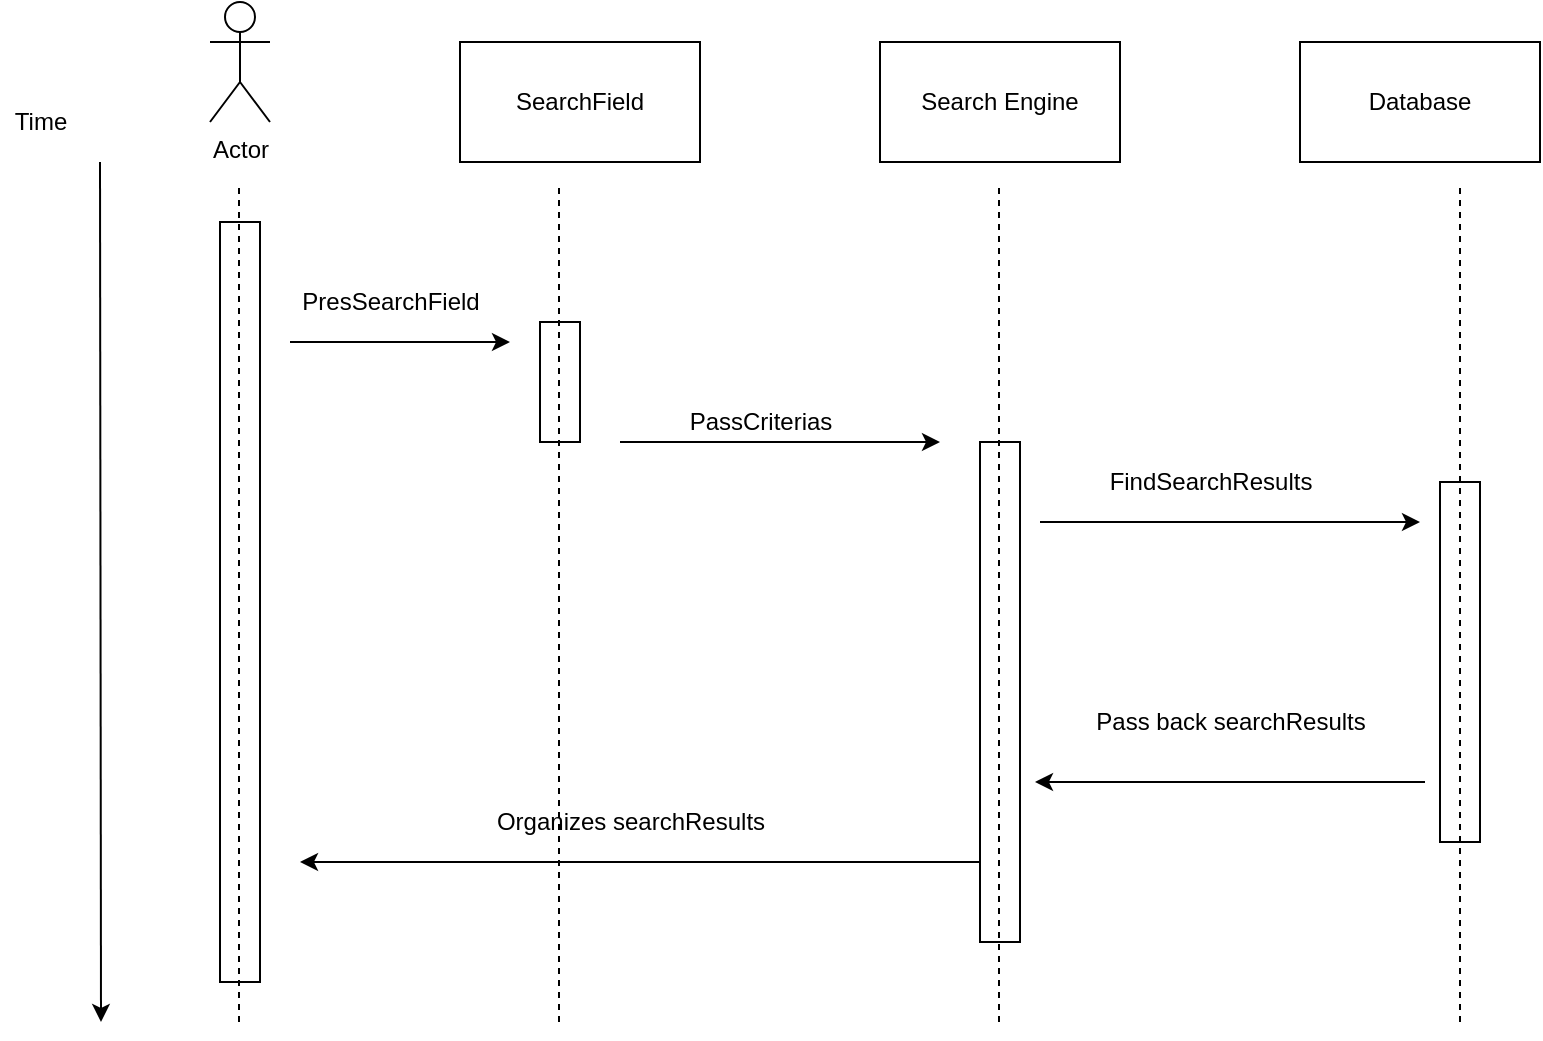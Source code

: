 <mxfile version="15.6.8" type="github">
  <diagram id="SLM8eWInWbg1Q_QTnl8r" name="Page-1">
    <mxGraphModel dx="1482" dy="854" grid="1" gridSize="10" guides="1" tooltips="1" connect="1" arrows="1" fold="1" page="1" pageScale="1" pageWidth="827" pageHeight="1169" math="0" shadow="0">
      <root>
        <mxCell id="0" />
        <mxCell id="1" parent="0" />
        <mxCell id="VqIzGgsnSenqwi37j4g2-1" value="Actor" style="shape=umlActor;verticalLabelPosition=bottom;verticalAlign=top;html=1;" parent="1" vertex="1">
          <mxGeometry x="115" y="130" width="30" height="60" as="geometry" />
        </mxCell>
        <mxCell id="SJ_pUnnPA7xrW4GAIgzs-2" value="" style="rounded=0;whiteSpace=wrap;html=1;" vertex="1" parent="1">
          <mxGeometry x="120" y="240" width="20" height="380" as="geometry" />
        </mxCell>
        <mxCell id="SJ_pUnnPA7xrW4GAIgzs-8" value="" style="rounded=0;whiteSpace=wrap;html=1;" vertex="1" parent="1">
          <mxGeometry x="280" y="290" width="20" height="60" as="geometry" />
        </mxCell>
        <mxCell id="SJ_pUnnPA7xrW4GAIgzs-10" value="SearchField" style="rounded=0;whiteSpace=wrap;html=1;" vertex="1" parent="1">
          <mxGeometry x="240" y="150" width="120" height="60" as="geometry" />
        </mxCell>
        <mxCell id="SJ_pUnnPA7xrW4GAIgzs-11" value="Search Engine" style="rounded=0;whiteSpace=wrap;html=1;" vertex="1" parent="1">
          <mxGeometry x="450" y="150" width="120" height="60" as="geometry" />
        </mxCell>
        <mxCell id="SJ_pUnnPA7xrW4GAIgzs-12" value="Database" style="rounded=0;whiteSpace=wrap;html=1;" vertex="1" parent="1">
          <mxGeometry x="660" y="150" width="120" height="60" as="geometry" />
        </mxCell>
        <mxCell id="SJ_pUnnPA7xrW4GAIgzs-13" value="PresSearchField" style="text;html=1;align=center;verticalAlign=middle;resizable=0;points=[];autosize=1;strokeColor=none;fillColor=none;" vertex="1" parent="1">
          <mxGeometry x="155" y="270" width="100" height="20" as="geometry" />
        </mxCell>
        <mxCell id="SJ_pUnnPA7xrW4GAIgzs-14" value="" style="endArrow=classic;html=1;rounded=0;" edge="1" parent="1">
          <mxGeometry width="50" height="50" relative="1" as="geometry">
            <mxPoint x="155" y="300" as="sourcePoint" />
            <mxPoint x="265" y="300" as="targetPoint" />
          </mxGeometry>
        </mxCell>
        <mxCell id="SJ_pUnnPA7xrW4GAIgzs-15" value="" style="endArrow=classic;html=1;rounded=0;" edge="1" parent="1">
          <mxGeometry width="50" height="50" relative="1" as="geometry">
            <mxPoint x="60" y="210" as="sourcePoint" />
            <mxPoint x="60.5" y="640" as="targetPoint" />
          </mxGeometry>
        </mxCell>
        <mxCell id="SJ_pUnnPA7xrW4GAIgzs-16" value="Time" style="text;html=1;align=center;verticalAlign=middle;resizable=0;points=[];autosize=1;strokeColor=none;fillColor=none;" vertex="1" parent="1">
          <mxGeometry x="10" y="180" width="40" height="20" as="geometry" />
        </mxCell>
        <mxCell id="SJ_pUnnPA7xrW4GAIgzs-17" value="" style="endArrow=classic;html=1;rounded=0;" edge="1" parent="1">
          <mxGeometry width="50" height="50" relative="1" as="geometry">
            <mxPoint x="320" y="350" as="sourcePoint" />
            <mxPoint x="480" y="350" as="targetPoint" />
          </mxGeometry>
        </mxCell>
        <mxCell id="SJ_pUnnPA7xrW4GAIgzs-18" value="" style="rounded=0;whiteSpace=wrap;html=1;" vertex="1" parent="1">
          <mxGeometry x="500" y="350" width="20" height="250" as="geometry" />
        </mxCell>
        <mxCell id="SJ_pUnnPA7xrW4GAIgzs-19" value="PassCriterias" style="text;html=1;align=center;verticalAlign=middle;resizable=0;points=[];autosize=1;strokeColor=none;fillColor=none;" vertex="1" parent="1">
          <mxGeometry x="350" y="330" width="80" height="20" as="geometry" />
        </mxCell>
        <mxCell id="SJ_pUnnPA7xrW4GAIgzs-20" value="" style="endArrow=classic;html=1;rounded=0;" edge="1" parent="1">
          <mxGeometry width="50" height="50" relative="1" as="geometry">
            <mxPoint x="530" y="390" as="sourcePoint" />
            <mxPoint x="720" y="390" as="targetPoint" />
          </mxGeometry>
        </mxCell>
        <mxCell id="SJ_pUnnPA7xrW4GAIgzs-21" value="" style="rounded=0;whiteSpace=wrap;html=1;" vertex="1" parent="1">
          <mxGeometry x="730" y="370" width="20" height="180" as="geometry" />
        </mxCell>
        <mxCell id="SJ_pUnnPA7xrW4GAIgzs-22" value="FindSearchResults" style="text;html=1;align=center;verticalAlign=middle;resizable=0;points=[];autosize=1;strokeColor=none;fillColor=none;" vertex="1" parent="1">
          <mxGeometry x="560" y="360" width="110" height="20" as="geometry" />
        </mxCell>
        <mxCell id="SJ_pUnnPA7xrW4GAIgzs-23" value="" style="endArrow=classic;html=1;rounded=0;" edge="1" parent="1">
          <mxGeometry width="50" height="50" relative="1" as="geometry">
            <mxPoint x="722.5" y="520" as="sourcePoint" />
            <mxPoint x="527.5" y="520" as="targetPoint" />
          </mxGeometry>
        </mxCell>
        <mxCell id="SJ_pUnnPA7xrW4GAIgzs-24" value="Pass back searchResults" style="text;html=1;align=center;verticalAlign=middle;resizable=0;points=[];autosize=1;strokeColor=none;fillColor=none;" vertex="1" parent="1">
          <mxGeometry x="550" y="480" width="150" height="20" as="geometry" />
        </mxCell>
        <mxCell id="SJ_pUnnPA7xrW4GAIgzs-25" value="" style="endArrow=classic;html=1;rounded=0;" edge="1" parent="1">
          <mxGeometry width="50" height="50" relative="1" as="geometry">
            <mxPoint x="500" y="560" as="sourcePoint" />
            <mxPoint x="160" y="560" as="targetPoint" />
          </mxGeometry>
        </mxCell>
        <mxCell id="SJ_pUnnPA7xrW4GAIgzs-26" value="Organizes searchResults" style="text;html=1;align=center;verticalAlign=middle;resizable=0;points=[];autosize=1;strokeColor=none;fillColor=none;" vertex="1" parent="1">
          <mxGeometry x="250" y="530" width="150" height="20" as="geometry" />
        </mxCell>
        <mxCell id="SJ_pUnnPA7xrW4GAIgzs-27" value="" style="endArrow=none;html=1;rounded=0;dashed=1;" edge="1" parent="1">
          <mxGeometry width="50" height="50" relative="1" as="geometry">
            <mxPoint x="740" y="640" as="sourcePoint" />
            <mxPoint x="740" y="220" as="targetPoint" />
          </mxGeometry>
        </mxCell>
        <mxCell id="SJ_pUnnPA7xrW4GAIgzs-28" value="" style="endArrow=none;html=1;rounded=0;dashed=1;" edge="1" parent="1">
          <mxGeometry width="50" height="50" relative="1" as="geometry">
            <mxPoint x="509.5" y="640" as="sourcePoint" />
            <mxPoint x="509.5" y="220" as="targetPoint" />
          </mxGeometry>
        </mxCell>
        <mxCell id="SJ_pUnnPA7xrW4GAIgzs-29" value="" style="endArrow=none;html=1;rounded=0;dashed=1;" edge="1" parent="1">
          <mxGeometry width="50" height="50" relative="1" as="geometry">
            <mxPoint x="289.5" y="640" as="sourcePoint" />
            <mxPoint x="289.5" y="220" as="targetPoint" />
          </mxGeometry>
        </mxCell>
        <mxCell id="SJ_pUnnPA7xrW4GAIgzs-30" value="" style="endArrow=none;html=1;rounded=0;dashed=1;" edge="1" parent="1">
          <mxGeometry width="50" height="50" relative="1" as="geometry">
            <mxPoint x="129.5" y="640" as="sourcePoint" />
            <mxPoint x="129.5" y="220" as="targetPoint" />
          </mxGeometry>
        </mxCell>
      </root>
    </mxGraphModel>
  </diagram>
</mxfile>
